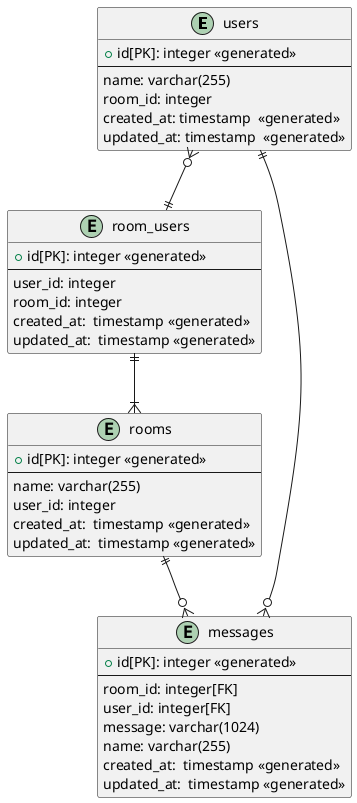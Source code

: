 @startuml
entity users {
    + id[PK]: integer <<generated>>
    --
    name: varchar(255)
    room_id: integer
    created_at: timestamp  <<generated>>
    updated_at: timestamp  <<generated>>
}

entity room_users {
    + id[PK]: integer <<generated>>
    --
    user_id: integer
    room_id: integer
    created_at:  timestamp <<generated>>
    updated_at:  timestamp <<generated>>
}

entity rooms {
    + id[PK]: integer <<generated>>
    --
    name: varchar(255)
    user_id: integer
    created_at:  timestamp <<generated>>
    updated_at:  timestamp <<generated>>
}

entity messages {
    + id[PK]: integer <<generated>>
    --
    room_id: integer[FK]
    user_id: integer[FK]
    message: varchar(1024)
        name: varchar(255)
    created_at:  timestamp <<generated>>
    updated_at:  timestamp <<generated>>
}

rooms ||--o{ messages
users ||--o{ messages
users }o--|| room_users
room_users ||--|{ rooms
@enduml
